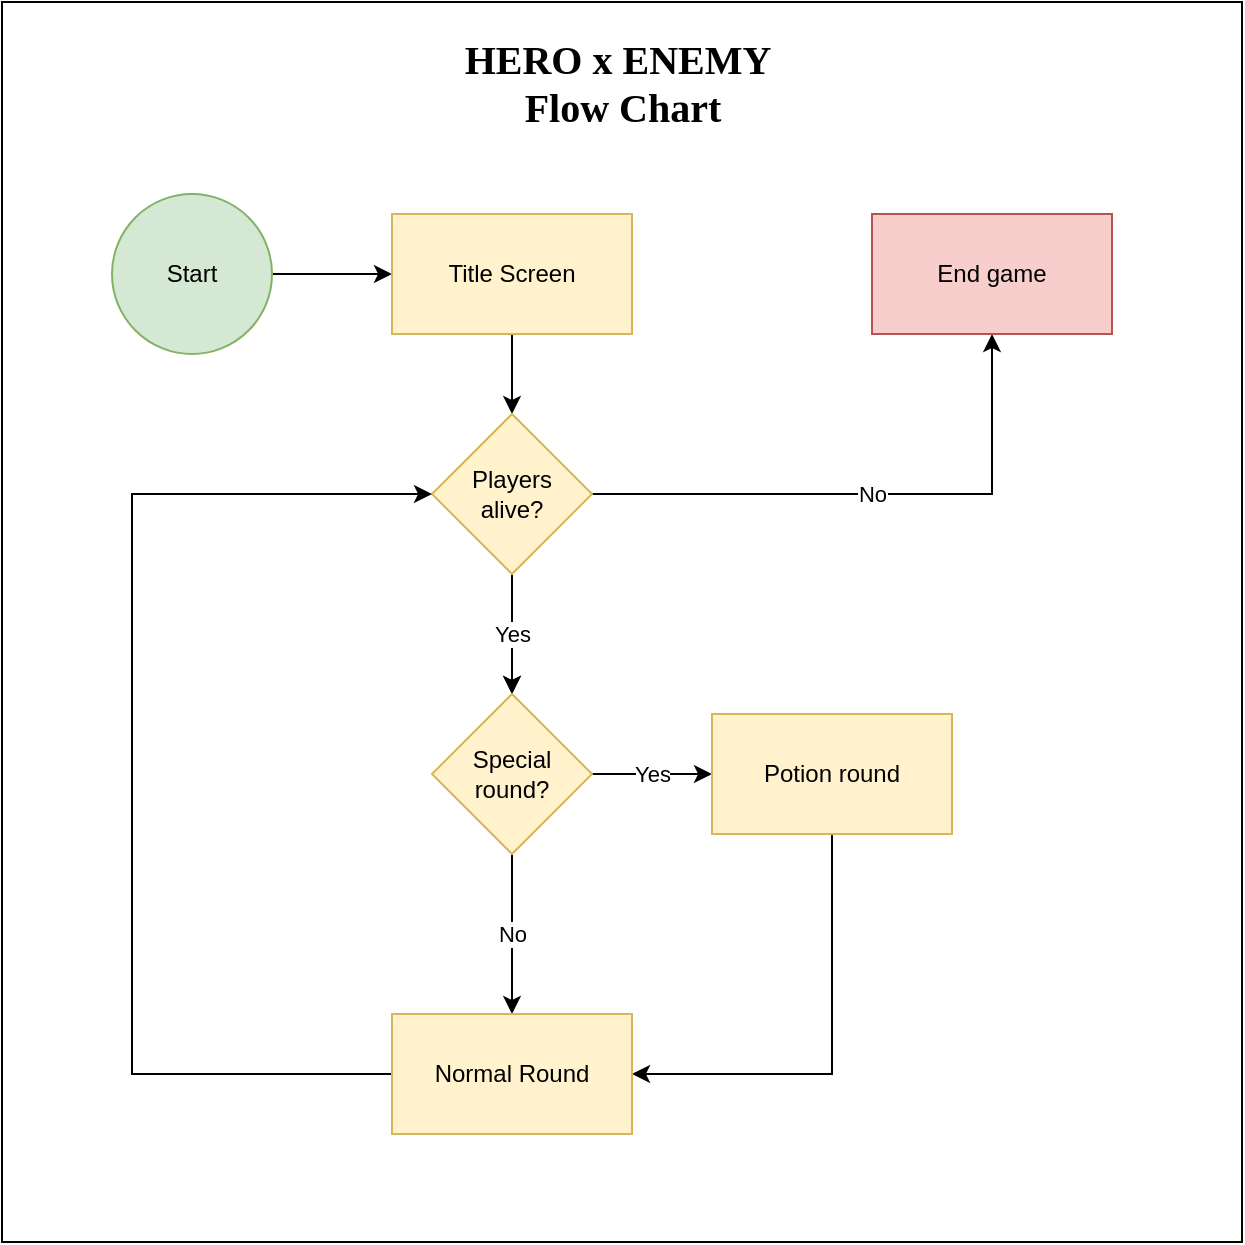 <mxfile version="21.1.5" type="device">
  <diagram name="Page-1" id="wLlETjZB91L681AE09lI">
    <mxGraphModel dx="1750" dy="805" grid="1" gridSize="10" guides="1" tooltips="1" connect="1" arrows="1" fold="1" page="1" pageScale="1" pageWidth="850" pageHeight="1100" math="0" shadow="0">
      <root>
        <mxCell id="0" />
        <mxCell id="1" parent="0" />
        <mxCell id="shjvh6Np8BPt_bsksED1-33" value="" style="whiteSpace=wrap;html=1;aspect=fixed;" vertex="1" parent="1">
          <mxGeometry x="120" y="30" width="620" height="620" as="geometry" />
        </mxCell>
        <mxCell id="shjvh6Np8BPt_bsksED1-3" value="" style="edgeStyle=orthogonalEdgeStyle;rounded=0;orthogonalLoop=1;jettySize=auto;html=1;" edge="1" parent="1" source="shjvh6Np8BPt_bsksED1-1" target="shjvh6Np8BPt_bsksED1-2">
          <mxGeometry relative="1" as="geometry" />
        </mxCell>
        <mxCell id="shjvh6Np8BPt_bsksED1-1" value="Start" style="ellipse;whiteSpace=wrap;html=1;aspect=fixed;fillColor=#d5e8d4;strokeColor=#82b366;" vertex="1" parent="1">
          <mxGeometry x="175" y="126" width="80" height="80" as="geometry" />
        </mxCell>
        <mxCell id="shjvh6Np8BPt_bsksED1-9" value="" style="edgeStyle=orthogonalEdgeStyle;rounded=0;orthogonalLoop=1;jettySize=auto;html=1;" edge="1" parent="1" source="shjvh6Np8BPt_bsksED1-2" target="shjvh6Np8BPt_bsksED1-8">
          <mxGeometry relative="1" as="geometry">
            <mxPoint x="375.0" y="246" as="targetPoint" />
          </mxGeometry>
        </mxCell>
        <mxCell id="shjvh6Np8BPt_bsksED1-2" value="Title Screen" style="rounded=0;whiteSpace=wrap;html=1;fillColor=#fff2cc;strokeColor=#d6b656;" vertex="1" parent="1">
          <mxGeometry x="315" y="136" width="120" height="60" as="geometry" />
        </mxCell>
        <mxCell id="shjvh6Np8BPt_bsksED1-13" value="" style="edgeStyle=orthogonalEdgeStyle;rounded=0;orthogonalLoop=1;jettySize=auto;html=1;entryX=0.5;entryY=0;entryDx=0;entryDy=0;" edge="1" parent="1" source="shjvh6Np8BPt_bsksED1-8" target="shjvh6Np8BPt_bsksED1-14">
          <mxGeometry relative="1" as="geometry">
            <mxPoint x="375.0" y="376" as="targetPoint" />
          </mxGeometry>
        </mxCell>
        <mxCell id="shjvh6Np8BPt_bsksED1-28" value="Yes" style="edgeStyle=orthogonalEdgeStyle;rounded=0;orthogonalLoop=1;jettySize=auto;html=1;" edge="1" parent="1" source="shjvh6Np8BPt_bsksED1-8" target="shjvh6Np8BPt_bsksED1-14">
          <mxGeometry relative="1" as="geometry" />
        </mxCell>
        <mxCell id="shjvh6Np8BPt_bsksED1-29" value="No" style="edgeStyle=orthogonalEdgeStyle;rounded=0;orthogonalLoop=1;jettySize=auto;html=1;entryX=0.5;entryY=1;entryDx=0;entryDy=0;" edge="1" parent="1" source="shjvh6Np8BPt_bsksED1-8" target="shjvh6Np8BPt_bsksED1-10">
          <mxGeometry relative="1" as="geometry" />
        </mxCell>
        <mxCell id="shjvh6Np8BPt_bsksED1-8" value="Players &lt;br&gt;alive?" style="rhombus;whiteSpace=wrap;html=1;fillColor=#fff2cc;strokeColor=#d6b656;rounded=0;" vertex="1" parent="1">
          <mxGeometry x="335" y="236" width="80" height="80" as="geometry" />
        </mxCell>
        <mxCell id="shjvh6Np8BPt_bsksED1-10" value="End game" style="whiteSpace=wrap;html=1;fillColor=#f8cecc;strokeColor=#b85450;rounded=0;" vertex="1" parent="1">
          <mxGeometry x="555" y="136" width="120" height="60" as="geometry" />
        </mxCell>
        <mxCell id="shjvh6Np8BPt_bsksED1-21" value="Yes" style="edgeStyle=orthogonalEdgeStyle;rounded=0;orthogonalLoop=1;jettySize=auto;html=1;" edge="1" parent="1" source="shjvh6Np8BPt_bsksED1-14" target="shjvh6Np8BPt_bsksED1-20">
          <mxGeometry relative="1" as="geometry" />
        </mxCell>
        <mxCell id="shjvh6Np8BPt_bsksED1-23" value="No" style="edgeStyle=orthogonalEdgeStyle;rounded=0;orthogonalLoop=1;jettySize=auto;html=1;" edge="1" parent="1" source="shjvh6Np8BPt_bsksED1-14" target="shjvh6Np8BPt_bsksED1-22">
          <mxGeometry relative="1" as="geometry" />
        </mxCell>
        <mxCell id="shjvh6Np8BPt_bsksED1-14" value="Special round?" style="rhombus;whiteSpace=wrap;html=1;fillColor=#fff2cc;strokeColor=#d6b656;rounded=0;" vertex="1" parent="1">
          <mxGeometry x="335" y="376" width="80" height="80" as="geometry" />
        </mxCell>
        <mxCell id="shjvh6Np8BPt_bsksED1-27" style="edgeStyle=orthogonalEdgeStyle;rounded=0;orthogonalLoop=1;jettySize=auto;html=1;entryX=1;entryY=0.5;entryDx=0;entryDy=0;" edge="1" parent="1" source="shjvh6Np8BPt_bsksED1-20" target="shjvh6Np8BPt_bsksED1-22">
          <mxGeometry relative="1" as="geometry">
            <mxPoint x="375.0" y="496" as="targetPoint" />
            <Array as="points">
              <mxPoint x="535" y="566" />
            </Array>
          </mxGeometry>
        </mxCell>
        <mxCell id="shjvh6Np8BPt_bsksED1-20" value="Potion round" style="rounded=0;whiteSpace=wrap;html=1;fillColor=#fff2cc;strokeColor=#d6b656;" vertex="1" parent="1">
          <mxGeometry x="475" y="386" width="120" height="60" as="geometry" />
        </mxCell>
        <mxCell id="shjvh6Np8BPt_bsksED1-26" style="edgeStyle=orthogonalEdgeStyle;rounded=0;orthogonalLoop=1;jettySize=auto;html=1;exitX=1;exitY=0.5;exitDx=0;exitDy=0;entryX=0;entryY=0.5;entryDx=0;entryDy=0;" edge="1" parent="1" source="shjvh6Np8BPt_bsksED1-22" target="shjvh6Np8BPt_bsksED1-8">
          <mxGeometry relative="1" as="geometry">
            <mxPoint x="325" y="276" as="targetPoint" />
            <Array as="points">
              <mxPoint x="185" y="566" />
              <mxPoint x="185" y="276" />
            </Array>
          </mxGeometry>
        </mxCell>
        <mxCell id="shjvh6Np8BPt_bsksED1-22" value="Normal Round" style="rounded=0;whiteSpace=wrap;html=1;fillColor=#fff2cc;strokeColor=#d6b656;" vertex="1" parent="1">
          <mxGeometry x="315" y="536" width="120" height="60" as="geometry" />
        </mxCell>
        <mxCell id="shjvh6Np8BPt_bsksED1-34" value="&lt;font face=&quot;Verdana&quot; style=&quot;font-size: 20px;&quot;&gt;&lt;b&gt;HERO x ENEMY&amp;nbsp;&lt;br&gt;Flow Chart&lt;/b&gt;&lt;/font&gt;" style="text;html=1;align=center;verticalAlign=middle;resizable=0;points=[];autosize=1;strokeColor=none;fillColor=none;strokeWidth=3;" vertex="1" parent="1">
          <mxGeometry x="330" y="40" width="200" height="60" as="geometry" />
        </mxCell>
      </root>
    </mxGraphModel>
  </diagram>
</mxfile>
